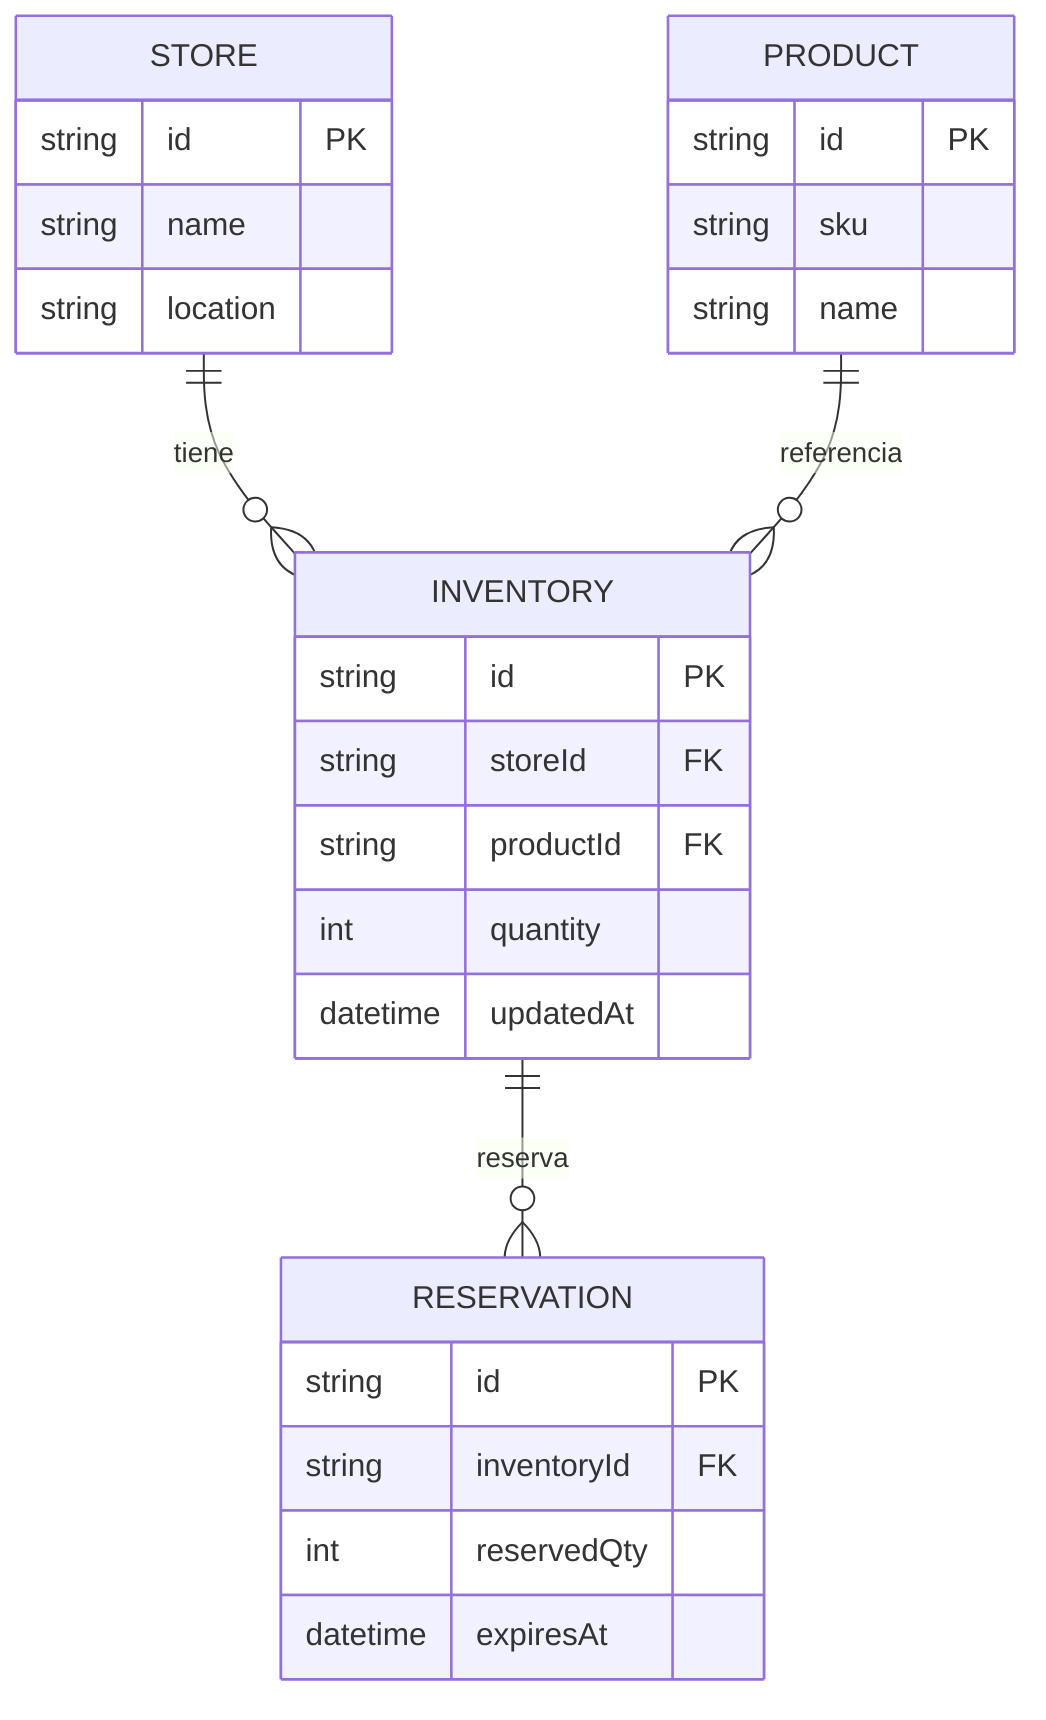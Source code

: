 erDiagram
  STORE {
    string id PK
    string name
    string location
  }

  INVENTORY {
    string id PK
    string storeId FK
    string productId FK
    int quantity
    datetime updatedAt
  }

  RESERVATION {
    string id PK
    string inventoryId FK
    int reservedQty
    datetime expiresAt
  }

  PRODUCT {
    string id PK
    string sku
    string name
  }

  STORE ||--o{ INVENTORY : "tiene"
  INVENTORY ||--o{ RESERVATION : "reserva"
  PRODUCT ||--o{ INVENTORY : "referencia"